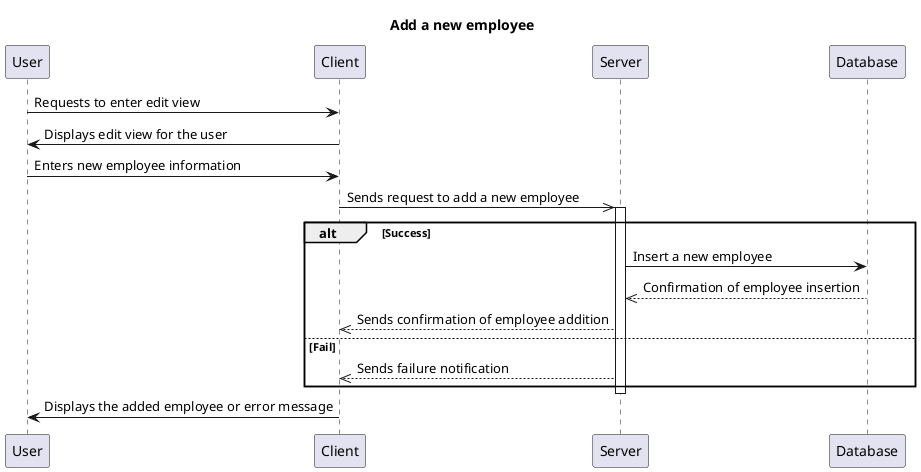 @startuml
Participant User
Participant Client
Participant Server
Participant Database
title Add a new employee
User->Client: Requests to enter edit view 
Client->User: Displays edit view for the user

User->Client: Enters new employee information
Client->>Server: Sends request to add a new employee

activate Server
alt Success

Server->Database: Insert a new employee
Database-->>Server: Confirmation of employee insertion

Server-->>Client: Sends confirmation of employee addition
else Fail
Server-->>Client: Sends failure notification
end
deactivate Server

Client->User: Displays the added employee or error message

@enduml